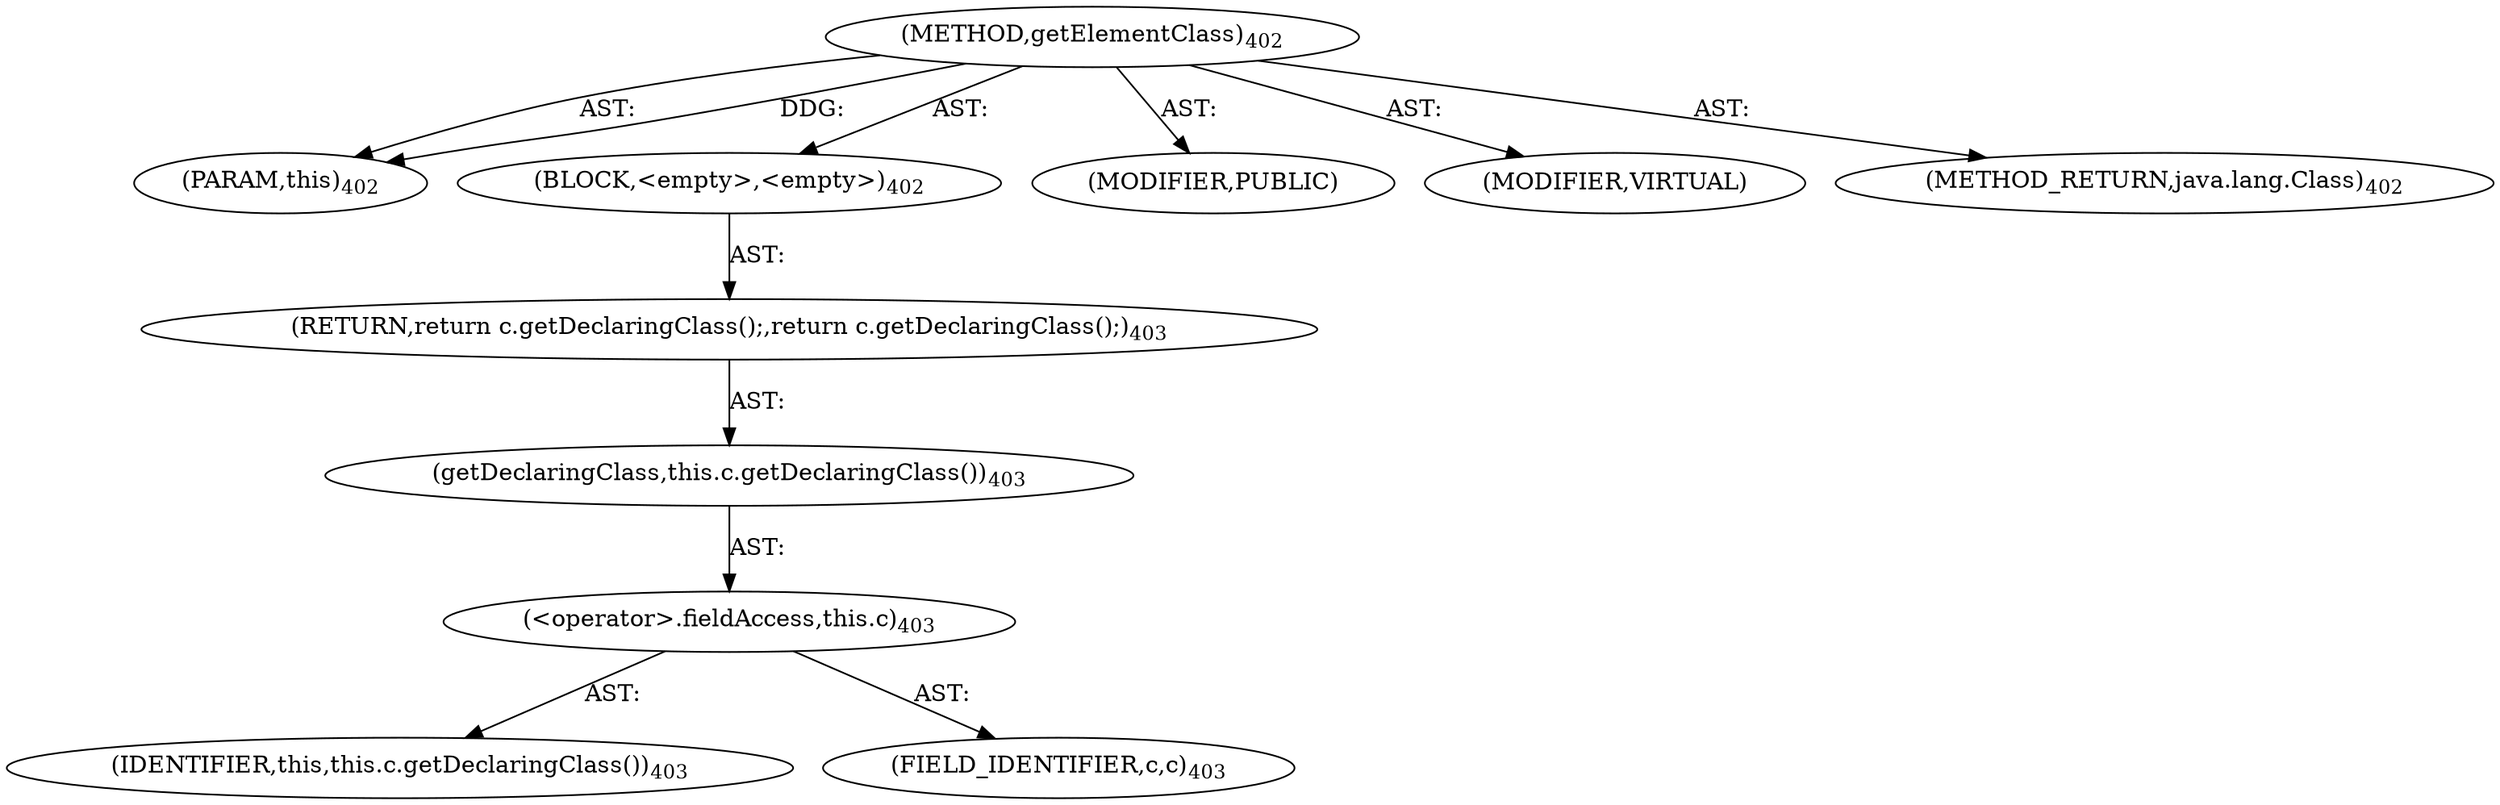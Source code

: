 digraph "getElementClass" {  
"111669149781" [label = <(METHOD,getElementClass)<SUB>402</SUB>> ]
"115964117221" [label = <(PARAM,this)<SUB>402</SUB>> ]
"25769804031" [label = <(BLOCK,&lt;empty&gt;,&lt;empty&gt;)<SUB>402</SUB>> ]
"146028888124" [label = <(RETURN,return c.getDeclaringClass();,return c.getDeclaringClass();)<SUB>403</SUB>> ]
"30064772002" [label = <(getDeclaringClass,this.c.getDeclaringClass())<SUB>403</SUB>> ]
"30064772003" [label = <(&lt;operator&gt;.fieldAccess,this.c)<SUB>403</SUB>> ]
"68719477535" [label = <(IDENTIFIER,this,this.c.getDeclaringClass())<SUB>403</SUB>> ]
"55834575049" [label = <(FIELD_IDENTIFIER,c,c)<SUB>403</SUB>> ]
"133143986372" [label = <(MODIFIER,PUBLIC)> ]
"133143986373" [label = <(MODIFIER,VIRTUAL)> ]
"128849018965" [label = <(METHOD_RETURN,java.lang.Class)<SUB>402</SUB>> ]
  "111669149781" -> "115964117221"  [ label = "AST: "] 
  "111669149781" -> "25769804031"  [ label = "AST: "] 
  "111669149781" -> "133143986372"  [ label = "AST: "] 
  "111669149781" -> "133143986373"  [ label = "AST: "] 
  "111669149781" -> "128849018965"  [ label = "AST: "] 
  "25769804031" -> "146028888124"  [ label = "AST: "] 
  "146028888124" -> "30064772002"  [ label = "AST: "] 
  "30064772002" -> "30064772003"  [ label = "AST: "] 
  "30064772003" -> "68719477535"  [ label = "AST: "] 
  "30064772003" -> "55834575049"  [ label = "AST: "] 
  "111669149781" -> "115964117221"  [ label = "DDG: "] 
}
